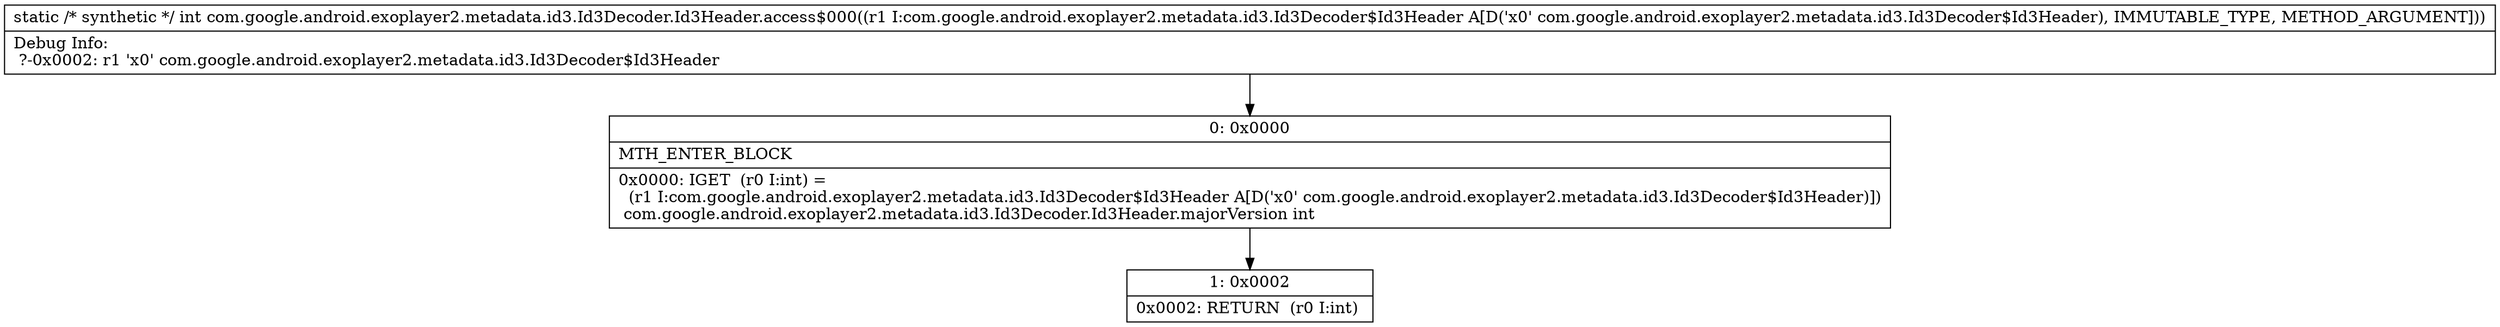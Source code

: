 digraph "CFG forcom.google.android.exoplayer2.metadata.id3.Id3Decoder.Id3Header.access$000(Lcom\/google\/android\/exoplayer2\/metadata\/id3\/Id3Decoder$Id3Header;)I" {
Node_0 [shape=record,label="{0\:\ 0x0000|MTH_ENTER_BLOCK\l|0x0000: IGET  (r0 I:int) = \l  (r1 I:com.google.android.exoplayer2.metadata.id3.Id3Decoder$Id3Header A[D('x0' com.google.android.exoplayer2.metadata.id3.Id3Decoder$Id3Header)])\l com.google.android.exoplayer2.metadata.id3.Id3Decoder.Id3Header.majorVersion int \l}"];
Node_1 [shape=record,label="{1\:\ 0x0002|0x0002: RETURN  (r0 I:int) \l}"];
MethodNode[shape=record,label="{static \/* synthetic *\/ int com.google.android.exoplayer2.metadata.id3.Id3Decoder.Id3Header.access$000((r1 I:com.google.android.exoplayer2.metadata.id3.Id3Decoder$Id3Header A[D('x0' com.google.android.exoplayer2.metadata.id3.Id3Decoder$Id3Header), IMMUTABLE_TYPE, METHOD_ARGUMENT]))  | Debug Info:\l  ?\-0x0002: r1 'x0' com.google.android.exoplayer2.metadata.id3.Id3Decoder$Id3Header\l}"];
MethodNode -> Node_0;
Node_0 -> Node_1;
}

